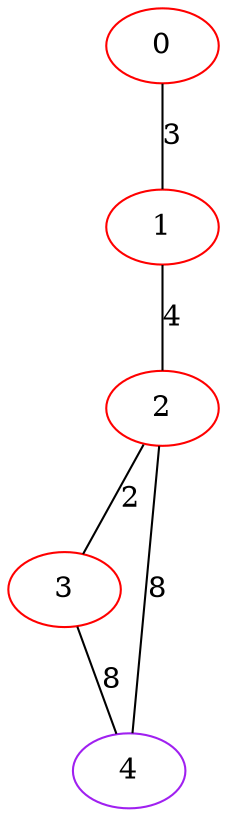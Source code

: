graph "" {
0 [color=red, weight=1];
1 [color=red, weight=1];
2 [color=red, weight=1];
3 [color=red, weight=1];
4 [color=purple, weight=4];
0 -- 1  [key=0, label=3];
1 -- 2  [key=0, label=4];
2 -- 3  [key=0, label=2];
2 -- 4  [key=0, label=8];
3 -- 4  [key=0, label=8];
}
